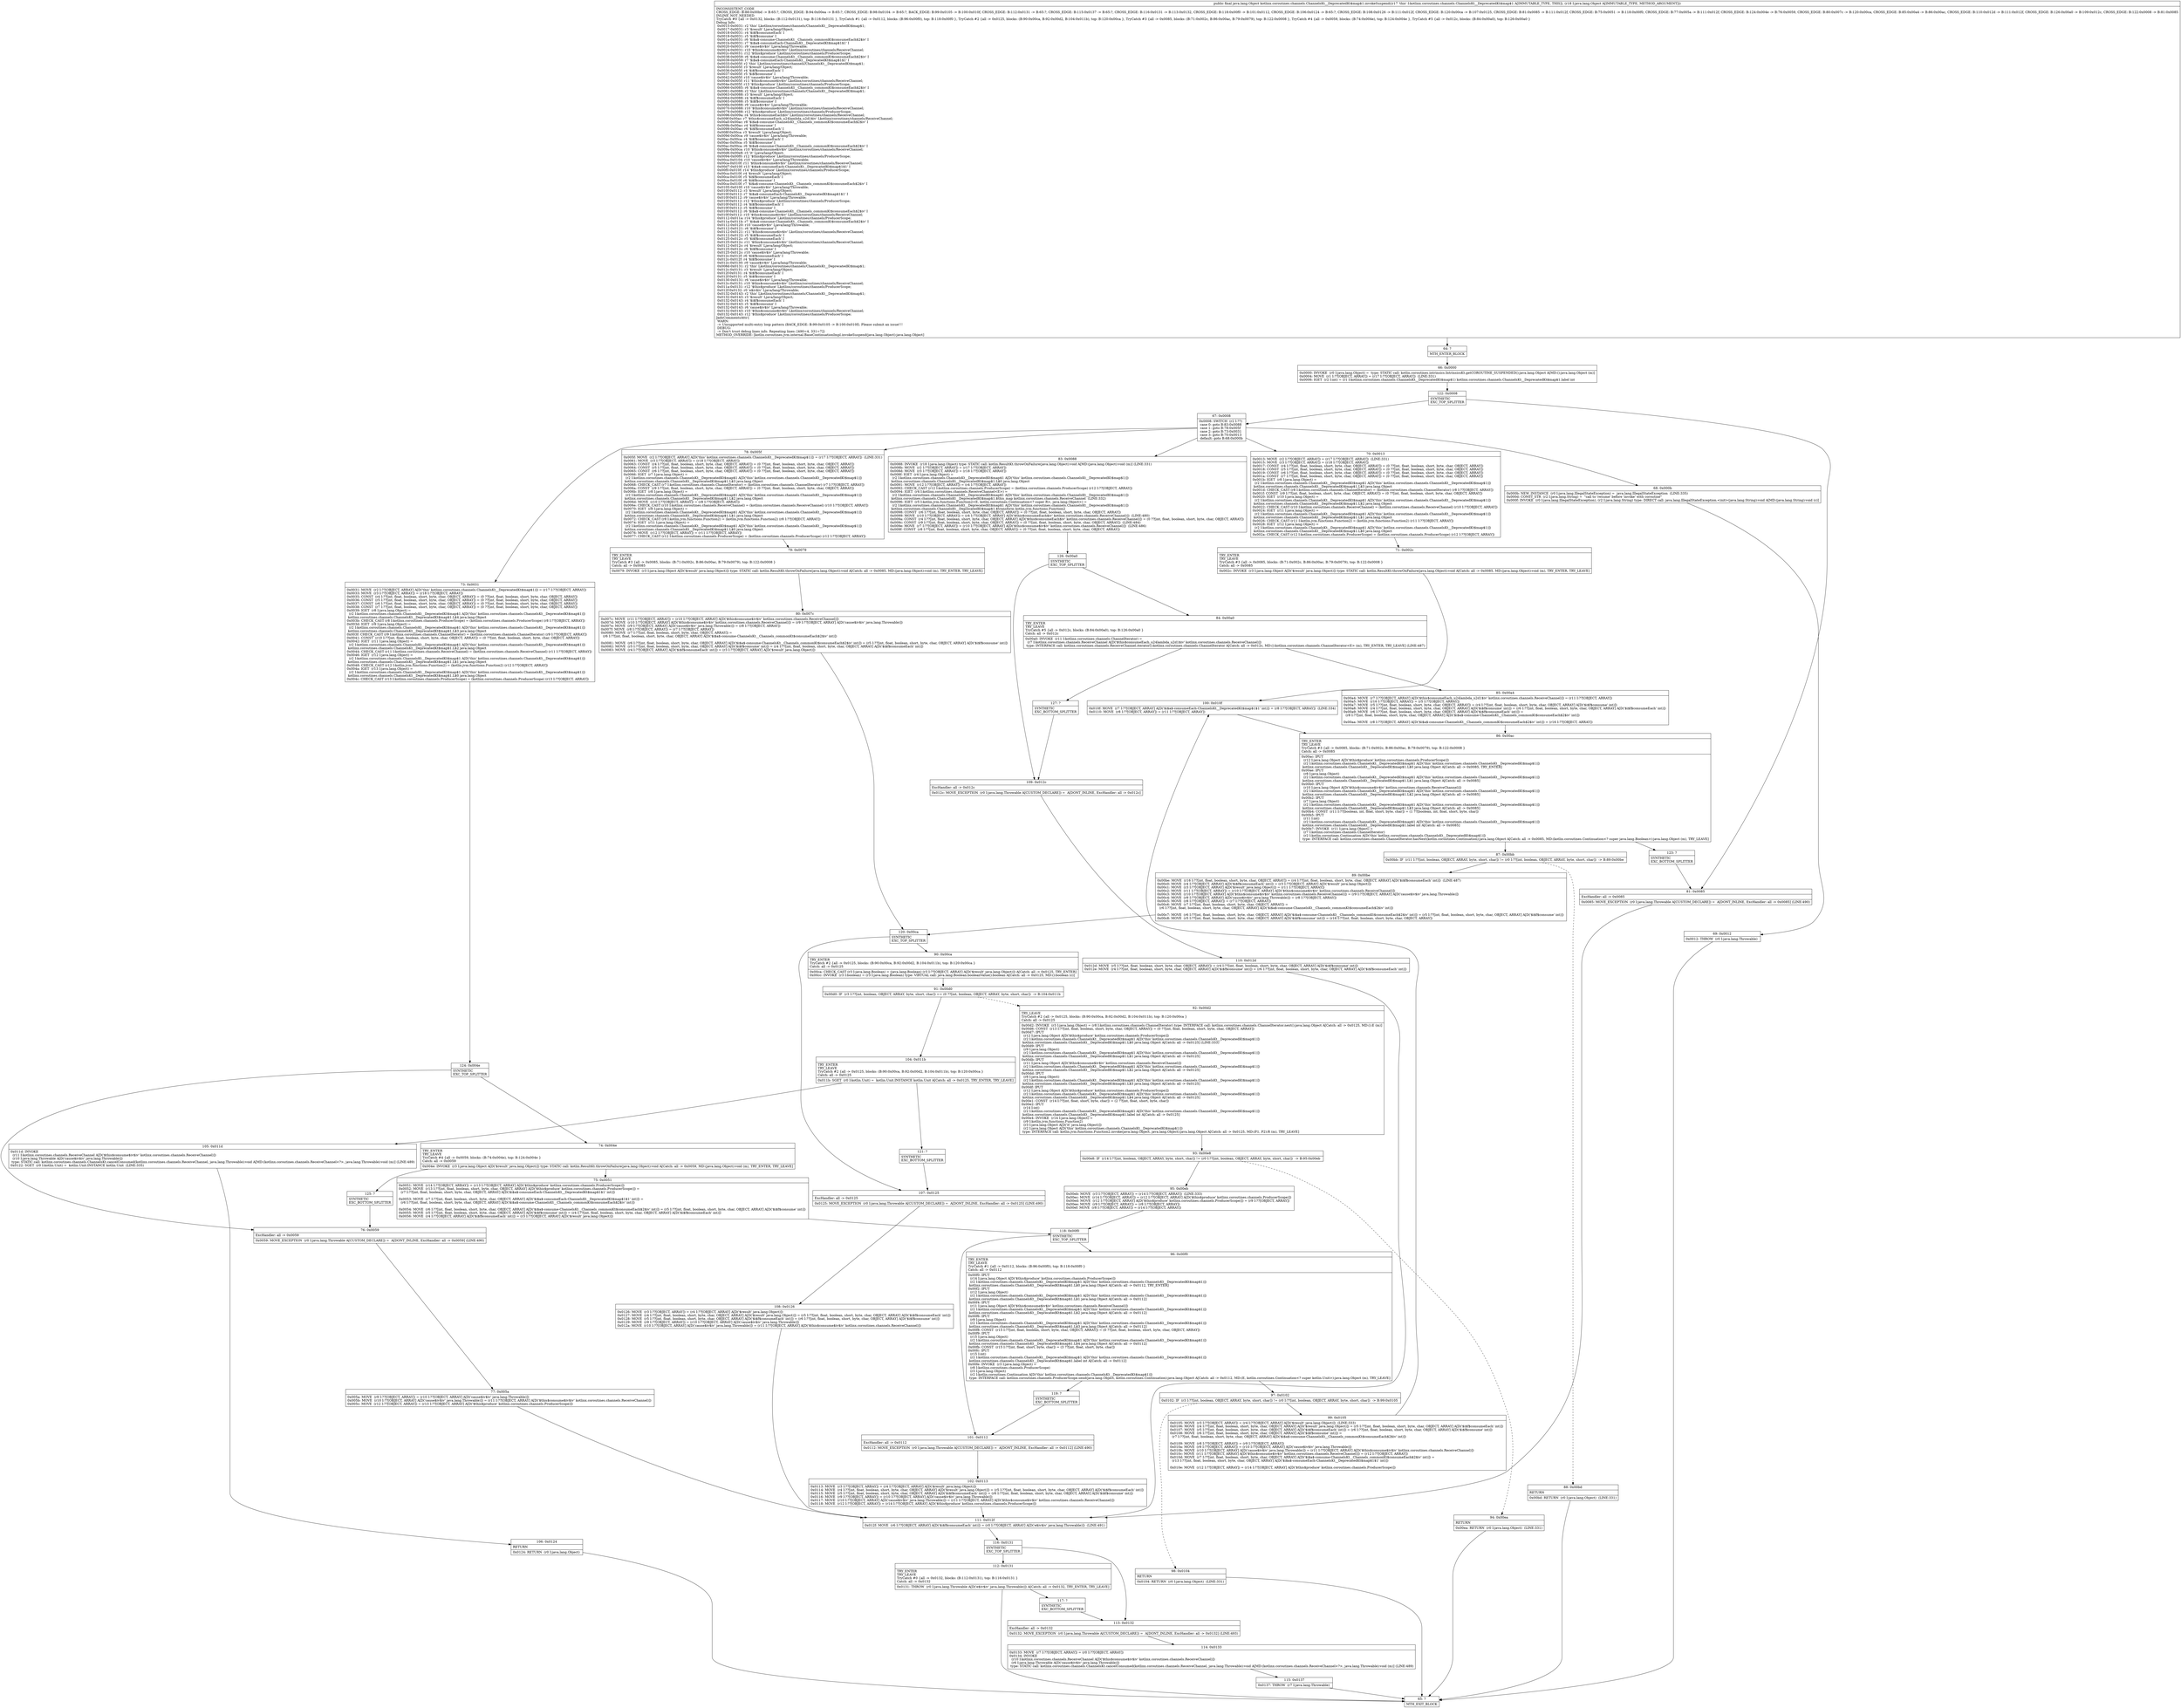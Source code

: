 digraph "CFG forkotlinx.coroutines.channels.ChannelsKt__DeprecatedKt$map$1.invokeSuspend(Ljava\/lang\/Object;)Ljava\/lang\/Object;" {
Node_64 [shape=record,label="{64\:\ ?|MTH_ENTER_BLOCK\l}"];
Node_66 [shape=record,label="{66\:\ 0x0000|0x0000: INVOKE  (r0 I:java.lang.Object) =  type: STATIC call: kotlin.coroutines.intrinsics.IntrinsicsKt.getCOROUTINE_SUSPENDED():java.lang.Object A[MD:():java.lang.Object (m)]\l0x0004: MOVE  (r1 I:??[OBJECT, ARRAY]) = (r17 I:??[OBJECT, ARRAY])  (LINE:331)\l0x0006: IGET  (r2 I:int) = (r1 I:kotlinx.coroutines.channels.ChannelsKt__DeprecatedKt$map$1) kotlinx.coroutines.channels.ChannelsKt__DeprecatedKt$map$1.label int \l}"];
Node_122 [shape=record,label="{122\:\ 0x0008|SYNTHETIC\lEXC_TOP_SPLITTER\l}"];
Node_67 [shape=record,label="{67\:\ 0x0008|0x0008: SWITCH  (r2 I:??)\l case 0: goto B:83:0x0088\l case 1: goto B:78:0x005f\l case 2: goto B:73:0x0031\l case 3: goto B:70:0x0013\l default: goto B:68:0x000b \l}"];
Node_68 [shape=record,label="{68\:\ 0x000b|0x000b: NEW_INSTANCE  (r0 I:java.lang.IllegalStateException) =  java.lang.IllegalStateException  (LINE:335)\l0x000d: CONST_STR  (r2 I:java.lang.String) =  \"call to 'resume' before 'invoke' with coroutine\" \l0x000f: INVOKE  (r0 I:java.lang.IllegalStateException), (r2 I:java.lang.String) type: DIRECT call: java.lang.IllegalStateException.\<init\>(java.lang.String):void A[MD:(java.lang.String):void (c)]\l}"];
Node_69 [shape=record,label="{69\:\ 0x0012|0x0012: THROW  (r0 I:java.lang.Throwable) \l}"];
Node_65 [shape=record,label="{65\:\ ?|MTH_EXIT_BLOCK\l}"];
Node_70 [shape=record,label="{70\:\ 0x0013|0x0013: MOVE  (r2 I:??[OBJECT, ARRAY]) = (r17 I:??[OBJECT, ARRAY])  (LINE:331)\l0x0015: MOVE  (r3 I:??[OBJECT, ARRAY]) = (r18 I:??[OBJECT, ARRAY]) \l0x0017: CONST  (r4 I:??[int, float, boolean, short, byte, char, OBJECT, ARRAY]) = (0 ??[int, float, boolean, short, byte, char, OBJECT, ARRAY]) \l0x0018: CONST  (r5 I:??[int, float, boolean, short, byte, char, OBJECT, ARRAY]) = (0 ??[int, float, boolean, short, byte, char, OBJECT, ARRAY]) \l0x0019: CONST  (r6 I:??[int, float, boolean, short, byte, char, OBJECT, ARRAY]) = (0 ??[int, float, boolean, short, byte, char, OBJECT, ARRAY]) \l0x001a: CONST  (r7 I:??[int, float, boolean, short, byte, char, OBJECT, ARRAY]) = (0 ??[int, float, boolean, short, byte, char, OBJECT, ARRAY]) \l0x001b: IGET  (r8 I:java.lang.Object) = \l  (r2 I:kotlinx.coroutines.channels.ChannelsKt__DeprecatedKt$map$1 A[D('this' kotlinx.coroutines.channels.ChannelsKt__DeprecatedKt$map$1)])\l kotlinx.coroutines.channels.ChannelsKt__DeprecatedKt$map$1.L$3 java.lang.Object \l0x001d: CHECK_CAST (r8 I:kotlinx.coroutines.channels.ChannelIterator) = (kotlinx.coroutines.channels.ChannelIterator) (r8 I:??[OBJECT, ARRAY]) \l0x001f: CONST  (r9 I:??[int, float, boolean, short, byte, char, OBJECT, ARRAY]) = (0 ??[int, float, boolean, short, byte, char, OBJECT, ARRAY]) \l0x0020: IGET  (r10 I:java.lang.Object) = \l  (r2 I:kotlinx.coroutines.channels.ChannelsKt__DeprecatedKt$map$1 A[D('this' kotlinx.coroutines.channels.ChannelsKt__DeprecatedKt$map$1)])\l kotlinx.coroutines.channels.ChannelsKt__DeprecatedKt$map$1.L$2 java.lang.Object \l0x0022: CHECK_CAST (r10 I:kotlinx.coroutines.channels.ReceiveChannel) = (kotlinx.coroutines.channels.ReceiveChannel) (r10 I:??[OBJECT, ARRAY]) \l0x0024: IGET  (r11 I:java.lang.Object) = \l  (r2 I:kotlinx.coroutines.channels.ChannelsKt__DeprecatedKt$map$1 A[D('this' kotlinx.coroutines.channels.ChannelsKt__DeprecatedKt$map$1)])\l kotlinx.coroutines.channels.ChannelsKt__DeprecatedKt$map$1.L$1 java.lang.Object \l0x0026: CHECK_CAST (r11 I:kotlin.jvm.functions.Function2) = (kotlin.jvm.functions.Function2) (r11 I:??[OBJECT, ARRAY]) \l0x0028: IGET  (r12 I:java.lang.Object) = \l  (r2 I:kotlinx.coroutines.channels.ChannelsKt__DeprecatedKt$map$1 A[D('this' kotlinx.coroutines.channels.ChannelsKt__DeprecatedKt$map$1)])\l kotlinx.coroutines.channels.ChannelsKt__DeprecatedKt$map$1.L$0 java.lang.Object \l0x002a: CHECK_CAST (r12 I:kotlinx.coroutines.channels.ProducerScope) = (kotlinx.coroutines.channels.ProducerScope) (r12 I:??[OBJECT, ARRAY]) \l}"];
Node_71 [shape=record,label="{71\:\ 0x002c|TRY_ENTER\lTRY_LEAVE\lTryCatch #3 \{all \-\> 0x0085, blocks: (B:71:0x002c, B:86:0x00ac, B:79:0x0079), top: B:122:0x0008 \}\lCatch: all \-\> 0x0085\l|0x002c: INVOKE  (r3 I:java.lang.Object A[D('$result' java.lang.Object)]) type: STATIC call: kotlin.ResultKt.throwOnFailure(java.lang.Object):void A[Catch: all \-\> 0x0085, MD:(java.lang.Object):void (m), TRY_ENTER, TRY_LEAVE]\l}"];
Node_100 [shape=record,label="{100\:\ 0x010f|0x010f: MOVE  (r7 I:??[OBJECT, ARRAY] A[D('$i$a$\-consumeEach\-ChannelsKt__DeprecatedKt$map$1$1' int)]) = (r8 I:??[OBJECT, ARRAY])  (LINE:334)\l0x0110: MOVE  (r8 I:??[OBJECT, ARRAY]) = (r11 I:??[OBJECT, ARRAY]) \l}"];
Node_86 [shape=record,label="{86\:\ 0x00ac|TRY_ENTER\lTRY_LEAVE\lTryCatch #3 \{all \-\> 0x0085, blocks: (B:71:0x002c, B:86:0x00ac, B:79:0x0079), top: B:122:0x0008 \}\lCatch: all \-\> 0x0085\l|0x00ac: IPUT  \l  (r12 I:java.lang.Object A[D('$this$produce' kotlinx.coroutines.channels.ProducerScope)])\l  (r2 I:kotlinx.coroutines.channels.ChannelsKt__DeprecatedKt$map$1 A[D('this' kotlinx.coroutines.channels.ChannelsKt__DeprecatedKt$map$1)])\l kotlinx.coroutines.channels.ChannelsKt__DeprecatedKt$map$1.L$0 java.lang.Object A[Catch: all \-\> 0x0085, TRY_ENTER]\l0x00ae: IPUT  \l  (r8 I:java.lang.Object)\l  (r2 I:kotlinx.coroutines.channels.ChannelsKt__DeprecatedKt$map$1 A[D('this' kotlinx.coroutines.channels.ChannelsKt__DeprecatedKt$map$1)])\l kotlinx.coroutines.channels.ChannelsKt__DeprecatedKt$map$1.L$1 java.lang.Object A[Catch: all \-\> 0x0085]\l0x00b0: IPUT  \l  (r10 I:java.lang.Object A[D('$this$consume$iv$iv' kotlinx.coroutines.channels.ReceiveChannel)])\l  (r2 I:kotlinx.coroutines.channels.ChannelsKt__DeprecatedKt$map$1 A[D('this' kotlinx.coroutines.channels.ChannelsKt__DeprecatedKt$map$1)])\l kotlinx.coroutines.channels.ChannelsKt__DeprecatedKt$map$1.L$2 java.lang.Object A[Catch: all \-\> 0x0085]\l0x00b2: IPUT  \l  (r7 I:java.lang.Object)\l  (r2 I:kotlinx.coroutines.channels.ChannelsKt__DeprecatedKt$map$1 A[D('this' kotlinx.coroutines.channels.ChannelsKt__DeprecatedKt$map$1)])\l kotlinx.coroutines.channels.ChannelsKt__DeprecatedKt$map$1.L$3 java.lang.Object A[Catch: all \-\> 0x0085]\l0x00b4: CONST  (r11 I:??[boolean, int, float, short, byte, char]) = (1 ??[boolean, int, float, short, byte, char]) \l0x00b5: IPUT  \l  (r11 I:int)\l  (r2 I:kotlinx.coroutines.channels.ChannelsKt__DeprecatedKt$map$1 A[D('this' kotlinx.coroutines.channels.ChannelsKt__DeprecatedKt$map$1)])\l kotlinx.coroutines.channels.ChannelsKt__DeprecatedKt$map$1.label int A[Catch: all \-\> 0x0085]\l0x00b7: INVOKE  (r11 I:java.lang.Object) = \l  (r7 I:kotlinx.coroutines.channels.ChannelIterator)\l  (r2 I:kotlin.coroutines.Continuation A[D('this' kotlinx.coroutines.channels.ChannelsKt__DeprecatedKt$map$1)])\l type: INTERFACE call: kotlinx.coroutines.channels.ChannelIterator.hasNext(kotlin.coroutines.Continuation):java.lang.Object A[Catch: all \-\> 0x0085, MD:(kotlin.coroutines.Continuation\<? super java.lang.Boolean\>):java.lang.Object (m), TRY_LEAVE]\l}"];
Node_87 [shape=record,label="{87\:\ 0x00bb|0x00bb: IF  (r11 I:??[int, boolean, OBJECT, ARRAY, byte, short, char]) != (r0 I:??[int, boolean, OBJECT, ARRAY, byte, short, char])  \-\> B:89:0x00be \l}"];
Node_88 [shape=record,label="{88\:\ 0x00bd|RETURN\l|0x00bd: RETURN  (r0 I:java.lang.Object)  (LINE:331)\l}"];
Node_89 [shape=record,label="{89\:\ 0x00be|0x00be: MOVE  (r16 I:??[int, float, boolean, short, byte, char, OBJECT, ARRAY]) = (r4 I:??[int, float, boolean, short, byte, char, OBJECT, ARRAY] A[D('$i$f$consumeEach' int)])  (LINE:487)\l0x00c0: MOVE  (r4 I:??[OBJECT, ARRAY] A[D('$i$f$consumeEach' int)]) = (r3 I:??[OBJECT, ARRAY] A[D('$result' java.lang.Object)]) \l0x00c1: MOVE  (r3 I:??[OBJECT, ARRAY] A[D('$result' java.lang.Object)]) = (r11 I:??[OBJECT, ARRAY]) \l0x00c2: MOVE  (r11 I:??[OBJECT, ARRAY]) = (r10 I:??[OBJECT, ARRAY] A[D('$this$consume$iv$iv' kotlinx.coroutines.channels.ReceiveChannel)]) \l0x00c3: MOVE  (r10 I:??[OBJECT, ARRAY] A[D('$this$consume$iv$iv' kotlinx.coroutines.channels.ReceiveChannel)]) = (r9 I:??[OBJECT, ARRAY] A[D('cause$iv$iv' java.lang.Throwable)]) \l0x00c4: MOVE  (r9 I:??[OBJECT, ARRAY] A[D('cause$iv$iv' java.lang.Throwable)]) = (r8 I:??[OBJECT, ARRAY]) \l0x00c5: MOVE  (r8 I:??[OBJECT, ARRAY]) = (r7 I:??[OBJECT, ARRAY]) \l0x00c6: MOVE  (r7 I:??[int, float, boolean, short, byte, char, OBJECT, ARRAY]) = \l  (r6 I:??[int, float, boolean, short, byte, char, OBJECT, ARRAY] A[D('$i$a$\-consume\-ChannelsKt__Channels_commonKt$consumeEach$2$iv' int)])\l \l0x00c7: MOVE  (r6 I:??[int, float, boolean, short, byte, char, OBJECT, ARRAY] A[D('$i$a$\-consume\-ChannelsKt__Channels_commonKt$consumeEach$2$iv' int)]) = (r5 I:??[int, float, boolean, short, byte, char, OBJECT, ARRAY] A[D('$i$f$consume' int)]) \l0x00c8: MOVE  (r5 I:??[int, float, boolean, short, byte, char, OBJECT, ARRAY] A[D('$i$f$consume' int)]) = (r16 I:??[int, float, boolean, short, byte, char, OBJECT, ARRAY]) \l}"];
Node_120 [shape=record,label="{120\:\ 0x00ca|SYNTHETIC\lEXC_TOP_SPLITTER\l}"];
Node_90 [shape=record,label="{90\:\ 0x00ca|TRY_ENTER\lTryCatch #2 \{all \-\> 0x0125, blocks: (B:90:0x00ca, B:92:0x00d2, B:104:0x011b), top: B:120:0x00ca \}\lCatch: all \-\> 0x0125\l|0x00ca: CHECK_CAST (r3 I:java.lang.Boolean) = (java.lang.Boolean) (r3 I:??[OBJECT, ARRAY] A[D('$result' java.lang.Object)]) A[Catch: all \-\> 0x0125, TRY_ENTER]\l0x00cc: INVOKE  (r3 I:boolean) = (r3 I:java.lang.Boolean) type: VIRTUAL call: java.lang.Boolean.booleanValue():boolean A[Catch: all \-\> 0x0125, MD:():boolean (c)]\l}"];
Node_91 [shape=record,label="{91\:\ 0x00d0|0x00d0: IF  (r3 I:??[int, boolean, OBJECT, ARRAY, byte, short, char]) == (0 ??[int, boolean, OBJECT, ARRAY, byte, short, char])  \-\> B:104:0x011b \l}"];
Node_92 [shape=record,label="{92\:\ 0x00d2|TRY_LEAVE\lTryCatch #2 \{all \-\> 0x0125, blocks: (B:90:0x00ca, B:92:0x00d2, B:104:0x011b), top: B:120:0x00ca \}\lCatch: all \-\> 0x0125\l|0x00d2: INVOKE  (r3 I:java.lang.Object) = (r8 I:kotlinx.coroutines.channels.ChannelIterator) type: INTERFACE call: kotlinx.coroutines.channels.ChannelIterator.next():java.lang.Object A[Catch: all \-\> 0x0125, MD:():E (m)]\l0x00d6: CONST  (r13 I:??[int, float, boolean, short, byte, char, OBJECT, ARRAY]) = (0 ??[int, float, boolean, short, byte, char, OBJECT, ARRAY]) \l0x00d7: IPUT  \l  (r12 I:java.lang.Object A[D('$this$produce' kotlinx.coroutines.channels.ProducerScope)])\l  (r2 I:kotlinx.coroutines.channels.ChannelsKt__DeprecatedKt$map$1 A[D('this' kotlinx.coroutines.channels.ChannelsKt__DeprecatedKt$map$1)])\l kotlinx.coroutines.channels.ChannelsKt__DeprecatedKt$map$1.L$0 java.lang.Object A[Catch: all \-\> 0x0125] (LINE:333)\l0x00d9: IPUT  \l  (r9 I:java.lang.Object)\l  (r2 I:kotlinx.coroutines.channels.ChannelsKt__DeprecatedKt$map$1 A[D('this' kotlinx.coroutines.channels.ChannelsKt__DeprecatedKt$map$1)])\l kotlinx.coroutines.channels.ChannelsKt__DeprecatedKt$map$1.L$1 java.lang.Object A[Catch: all \-\> 0x0125]\l0x00db: IPUT  \l  (r11 I:java.lang.Object A[D('$this$consume$iv$iv' kotlinx.coroutines.channels.ReceiveChannel)])\l  (r2 I:kotlinx.coroutines.channels.ChannelsKt__DeprecatedKt$map$1 A[D('this' kotlinx.coroutines.channels.ChannelsKt__DeprecatedKt$map$1)])\l kotlinx.coroutines.channels.ChannelsKt__DeprecatedKt$map$1.L$2 java.lang.Object A[Catch: all \-\> 0x0125]\l0x00dd: IPUT  \l  (r8 I:java.lang.Object)\l  (r2 I:kotlinx.coroutines.channels.ChannelsKt__DeprecatedKt$map$1 A[D('this' kotlinx.coroutines.channels.ChannelsKt__DeprecatedKt$map$1)])\l kotlinx.coroutines.channels.ChannelsKt__DeprecatedKt$map$1.L$3 java.lang.Object A[Catch: all \-\> 0x0125]\l0x00df: IPUT  \l  (r12 I:java.lang.Object A[D('$this$produce' kotlinx.coroutines.channels.ProducerScope)])\l  (r2 I:kotlinx.coroutines.channels.ChannelsKt__DeprecatedKt$map$1 A[D('this' kotlinx.coroutines.channels.ChannelsKt__DeprecatedKt$map$1)])\l kotlinx.coroutines.channels.ChannelsKt__DeprecatedKt$map$1.L$4 java.lang.Object A[Catch: all \-\> 0x0125]\l0x00e1: CONST  (r14 I:??[int, float, short, byte, char]) = (2 ??[int, float, short, byte, char]) \l0x00e2: IPUT  \l  (r14 I:int)\l  (r2 I:kotlinx.coroutines.channels.ChannelsKt__DeprecatedKt$map$1 A[D('this' kotlinx.coroutines.channels.ChannelsKt__DeprecatedKt$map$1)])\l kotlinx.coroutines.channels.ChannelsKt__DeprecatedKt$map$1.label int A[Catch: all \-\> 0x0125]\l0x00e4: INVOKE  (r14 I:java.lang.Object) = \l  (r9 I:kotlin.jvm.functions.Function2)\l  (r3 I:java.lang.Object A[D('it' java.lang.Object)])\l  (r2 I:java.lang.Object A[D('this' kotlinx.coroutines.channels.ChannelsKt__DeprecatedKt$map$1)])\l type: INTERFACE call: kotlin.jvm.functions.Function2.invoke(java.lang.Object, java.lang.Object):java.lang.Object A[Catch: all \-\> 0x0125, MD:(P1, P2):R (m), TRY_LEAVE]\l}"];
Node_93 [shape=record,label="{93\:\ 0x00e8|0x00e8: IF  (r14 I:??[int, boolean, OBJECT, ARRAY, byte, short, char]) != (r0 I:??[int, boolean, OBJECT, ARRAY, byte, short, char])  \-\> B:95:0x00eb \l}"];
Node_94 [shape=record,label="{94\:\ 0x00ea|RETURN\l|0x00ea: RETURN  (r0 I:java.lang.Object)  (LINE:331)\l}"];
Node_95 [shape=record,label="{95\:\ 0x00eb|0x00eb: MOVE  (r3 I:??[OBJECT, ARRAY]) = (r14 I:??[OBJECT, ARRAY])  (LINE:333)\l0x00ec: MOVE  (r14 I:??[OBJECT, ARRAY]) = (r12 I:??[OBJECT, ARRAY] A[D('$this$produce' kotlinx.coroutines.channels.ProducerScope)]) \l0x00ed: MOVE  (r12 I:??[OBJECT, ARRAY] A[D('$this$produce' kotlinx.coroutines.channels.ProducerScope)]) = (r9 I:??[OBJECT, ARRAY]) \l0x00ee: MOVE  (r9 I:??[OBJECT, ARRAY]) = (r8 I:??[OBJECT, ARRAY]) \l0x00ef: MOVE  (r8 I:??[OBJECT, ARRAY]) = (r14 I:??[OBJECT, ARRAY]) \l}"];
Node_118 [shape=record,label="{118\:\ 0x00f0|SYNTHETIC\lEXC_TOP_SPLITTER\l}"];
Node_96 [shape=record,label="{96\:\ 0x00f0|TRY_ENTER\lTRY_LEAVE\lTryCatch #1 \{all \-\> 0x0112, blocks: (B:96:0x00f0), top: B:118:0x00f0 \}\lCatch: all \-\> 0x0112\l|0x00f0: IPUT  \l  (r14 I:java.lang.Object A[D('$this$produce' kotlinx.coroutines.channels.ProducerScope)])\l  (r2 I:kotlinx.coroutines.channels.ChannelsKt__DeprecatedKt$map$1 A[D('this' kotlinx.coroutines.channels.ChannelsKt__DeprecatedKt$map$1)])\l kotlinx.coroutines.channels.ChannelsKt__DeprecatedKt$map$1.L$0 java.lang.Object A[Catch: all \-\> 0x0112, TRY_ENTER]\l0x00f2: IPUT  \l  (r12 I:java.lang.Object)\l  (r2 I:kotlinx.coroutines.channels.ChannelsKt__DeprecatedKt$map$1 A[D('this' kotlinx.coroutines.channels.ChannelsKt__DeprecatedKt$map$1)])\l kotlinx.coroutines.channels.ChannelsKt__DeprecatedKt$map$1.L$1 java.lang.Object A[Catch: all \-\> 0x0112]\l0x00f4: IPUT  \l  (r11 I:java.lang.Object A[D('$this$consume$iv$iv' kotlinx.coroutines.channels.ReceiveChannel)])\l  (r2 I:kotlinx.coroutines.channels.ChannelsKt__DeprecatedKt$map$1 A[D('this' kotlinx.coroutines.channels.ChannelsKt__DeprecatedKt$map$1)])\l kotlinx.coroutines.channels.ChannelsKt__DeprecatedKt$map$1.L$2 java.lang.Object A[Catch: all \-\> 0x0112]\l0x00f6: IPUT  \l  (r9 I:java.lang.Object)\l  (r2 I:kotlinx.coroutines.channels.ChannelsKt__DeprecatedKt$map$1 A[D('this' kotlinx.coroutines.channels.ChannelsKt__DeprecatedKt$map$1)])\l kotlinx.coroutines.channels.ChannelsKt__DeprecatedKt$map$1.L$3 java.lang.Object A[Catch: all \-\> 0x0112]\l0x00f8: CONST  (r15 I:??[int, float, boolean, short, byte, char, OBJECT, ARRAY]) = (0 ??[int, float, boolean, short, byte, char, OBJECT, ARRAY]) \l0x00f9: IPUT  \l  (r15 I:java.lang.Object)\l  (r2 I:kotlinx.coroutines.channels.ChannelsKt__DeprecatedKt$map$1 A[D('this' kotlinx.coroutines.channels.ChannelsKt__DeprecatedKt$map$1)])\l kotlinx.coroutines.channels.ChannelsKt__DeprecatedKt$map$1.L$4 java.lang.Object A[Catch: all \-\> 0x0112]\l0x00fb: CONST  (r15 I:??[int, float, short, byte, char]) = (3 ??[int, float, short, byte, char]) \l0x00fc: IPUT  \l  (r15 I:int)\l  (r2 I:kotlinx.coroutines.channels.ChannelsKt__DeprecatedKt$map$1 A[D('this' kotlinx.coroutines.channels.ChannelsKt__DeprecatedKt$map$1)])\l kotlinx.coroutines.channels.ChannelsKt__DeprecatedKt$map$1.label int A[Catch: all \-\> 0x0112]\l0x00fe: INVOKE  (r3 I:java.lang.Object) = \l  (r8 I:kotlinx.coroutines.channels.ProducerScope)\l  (r3 I:java.lang.Object)\l  (r2 I:kotlin.coroutines.Continuation A[D('this' kotlinx.coroutines.channels.ChannelsKt__DeprecatedKt$map$1)])\l type: INTERFACE call: kotlinx.coroutines.channels.ProducerScope.send(java.lang.Object, kotlin.coroutines.Continuation):java.lang.Object A[Catch: all \-\> 0x0112, MD:(E, kotlin.coroutines.Continuation\<? super kotlin.Unit\>):java.lang.Object (m), TRY_LEAVE]\l}"];
Node_97 [shape=record,label="{97\:\ 0x0102|0x0102: IF  (r3 I:??[int, boolean, OBJECT, ARRAY, byte, short, char]) != (r0 I:??[int, boolean, OBJECT, ARRAY, byte, short, char])  \-\> B:99:0x0105 \l}"];
Node_98 [shape=record,label="{98\:\ 0x0104|RETURN\l|0x0104: RETURN  (r0 I:java.lang.Object)  (LINE:331)\l}"];
Node_99 [shape=record,label="{99\:\ 0x0105|0x0105: MOVE  (r3 I:??[OBJECT, ARRAY]) = (r4 I:??[OBJECT, ARRAY] A[D('$result' java.lang.Object)])  (LINE:333)\l0x0106: MOVE  (r4 I:??[int, float, boolean, short, byte, char, OBJECT, ARRAY] A[D('$result' java.lang.Object)]) = (r5 I:??[int, float, boolean, short, byte, char, OBJECT, ARRAY] A[D('$i$f$consumeEach' int)]) \l0x0107: MOVE  (r5 I:??[int, float, boolean, short, byte, char, OBJECT, ARRAY] A[D('$i$f$consumeEach' int)]) = (r6 I:??[int, float, boolean, short, byte, char, OBJECT, ARRAY] A[D('$i$f$consume' int)]) \l0x0108: MOVE  (r6 I:??[int, float, boolean, short, byte, char, OBJECT, ARRAY] A[D('$i$f$consume' int)]) = \l  (r7 I:??[int, float, boolean, short, byte, char, OBJECT, ARRAY] A[D('$i$a$\-consume\-ChannelsKt__Channels_commonKt$consumeEach$2$iv' int)])\l \l0x0109: MOVE  (r8 I:??[OBJECT, ARRAY]) = (r9 I:??[OBJECT, ARRAY]) \l0x010a: MOVE  (r9 I:??[OBJECT, ARRAY]) = (r10 I:??[OBJECT, ARRAY] A[D('cause$iv$iv' java.lang.Throwable)]) \l0x010b: MOVE  (r10 I:??[OBJECT, ARRAY] A[D('cause$iv$iv' java.lang.Throwable)]) = (r11 I:??[OBJECT, ARRAY] A[D('$this$consume$iv$iv' kotlinx.coroutines.channels.ReceiveChannel)]) \l0x010c: MOVE  (r11 I:??[OBJECT, ARRAY] A[D('$this$consume$iv$iv' kotlinx.coroutines.channels.ReceiveChannel)]) = (r12 I:??[OBJECT, ARRAY]) \l0x010d: MOVE  (r7 I:??[int, float, boolean, short, byte, char, OBJECT, ARRAY] A[D('$i$a$\-consume\-ChannelsKt__Channels_commonKt$consumeEach$2$iv' int)]) = \l  (r13 I:??[int, float, boolean, short, byte, char, OBJECT, ARRAY] A[D('$i$a$\-consumeEach\-ChannelsKt__DeprecatedKt$map$1$1' int)])\l \l0x010e: MOVE  (r12 I:??[OBJECT, ARRAY]) = (r14 I:??[OBJECT, ARRAY] A[D('$this$produce' kotlinx.coroutines.channels.ProducerScope)]) \l}"];
Node_119 [shape=record,label="{119\:\ ?|SYNTHETIC\lEXC_BOTTOM_SPLITTER\l}"];
Node_101 [shape=record,label="{101\:\ 0x0112|ExcHandler: all \-\> 0x0112\l|0x0112: MOVE_EXCEPTION  (r0 I:java.lang.Throwable A[CUSTOM_DECLARE]) =  A[DONT_INLINE, ExcHandler: all \-\> 0x0112] (LINE:490)\l}"];
Node_102 [shape=record,label="{102\:\ 0x0113|0x0113: MOVE  (r3 I:??[OBJECT, ARRAY]) = (r4 I:??[OBJECT, ARRAY] A[D('$result' java.lang.Object)]) \l0x0114: MOVE  (r4 I:??[int, float, boolean, short, byte, char, OBJECT, ARRAY] A[D('$result' java.lang.Object)]) = (r5 I:??[int, float, boolean, short, byte, char, OBJECT, ARRAY] A[D('$i$f$consumeEach' int)]) \l0x0115: MOVE  (r5 I:??[int, float, boolean, short, byte, char, OBJECT, ARRAY] A[D('$i$f$consumeEach' int)]) = (r6 I:??[int, float, boolean, short, byte, char, OBJECT, ARRAY] A[D('$i$f$consume' int)]) \l0x0116: MOVE  (r9 I:??[OBJECT, ARRAY]) = (r10 I:??[OBJECT, ARRAY] A[D('cause$iv$iv' java.lang.Throwable)]) \l0x0117: MOVE  (r10 I:??[OBJECT, ARRAY] A[D('cause$iv$iv' java.lang.Throwable)]) = (r11 I:??[OBJECT, ARRAY] A[D('$this$consume$iv$iv' kotlinx.coroutines.channels.ReceiveChannel)]) \l0x0118: MOVE  (r12 I:??[OBJECT, ARRAY]) = (r14 I:??[OBJECT, ARRAY] A[D('$this$produce' kotlinx.coroutines.channels.ProducerScope)]) \l}"];
Node_111 [shape=record,label="{111\:\ 0x012f|0x012f: MOVE  (r6 I:??[OBJECT, ARRAY] A[D('$i$f$consumeEach' int)]) = (r0 I:??[OBJECT, ARRAY] A[D('e$iv$iv' java.lang.Throwable)])  (LINE:491)\l}"];
Node_116 [shape=record,label="{116\:\ 0x0131|SYNTHETIC\lEXC_TOP_SPLITTER\l}"];
Node_112 [shape=record,label="{112\:\ 0x0131|TRY_ENTER\lTRY_LEAVE\lTryCatch #0 \{all \-\> 0x0132, blocks: (B:112:0x0131), top: B:116:0x0131 \}\lCatch: all \-\> 0x0132\l|0x0131: THROW  (r0 I:java.lang.Throwable A[D('e$iv$iv' java.lang.Throwable)]) A[Catch: all \-\> 0x0132, TRY_ENTER, TRY_LEAVE]\l}"];
Node_117 [shape=record,label="{117\:\ ?|SYNTHETIC\lEXC_BOTTOM_SPLITTER\l}"];
Node_113 [shape=record,label="{113\:\ 0x0132|ExcHandler: all \-\> 0x0132\l|0x0132: MOVE_EXCEPTION  (r0 I:java.lang.Throwable A[CUSTOM_DECLARE]) =  A[DONT_INLINE, ExcHandler: all \-\> 0x0132] (LINE:493)\l}"];
Node_114 [shape=record,label="{114\:\ 0x0133|0x0133: MOVE  (r7 I:??[OBJECT, ARRAY]) = (r0 I:??[OBJECT, ARRAY]) \l0x0134: INVOKE  \l  (r10 I:kotlinx.coroutines.channels.ReceiveChannel A[D('$this$consume$iv$iv' kotlinx.coroutines.channels.ReceiveChannel)])\l  (r6 I:java.lang.Throwable A[D('cause$iv$iv' java.lang.Throwable)])\l type: STATIC call: kotlinx.coroutines.channels.ChannelsKt.cancelConsumed(kotlinx.coroutines.channels.ReceiveChannel, java.lang.Throwable):void A[MD:(kotlinx.coroutines.channels.ReceiveChannel\<?\>, java.lang.Throwable):void (m)] (LINE:489)\l}"];
Node_115 [shape=record,label="{115\:\ 0x0137|0x0137: THROW  (r7 I:java.lang.Throwable) \l}"];
Node_104 [shape=record,label="{104\:\ 0x011b|TRY_ENTER\lTRY_LEAVE\lTryCatch #2 \{all \-\> 0x0125, blocks: (B:90:0x00ca, B:92:0x00d2, B:104:0x011b), top: B:120:0x00ca \}\lCatch: all \-\> 0x0125\l|0x011b: SGET  (r0 I:kotlin.Unit) =  kotlin.Unit.INSTANCE kotlin.Unit A[Catch: all \-\> 0x0125, TRY_ENTER, TRY_LEAVE]\l}"];
Node_105 [shape=record,label="{105\:\ 0x011d|0x011d: INVOKE  \l  (r11 I:kotlinx.coroutines.channels.ReceiveChannel A[D('$this$consume$iv$iv' kotlinx.coroutines.channels.ReceiveChannel)])\l  (r10 I:java.lang.Throwable A[D('cause$iv$iv' java.lang.Throwable)])\l type: STATIC call: kotlinx.coroutines.channels.ChannelsKt.cancelConsumed(kotlinx.coroutines.channels.ReceiveChannel, java.lang.Throwable):void A[MD:(kotlinx.coroutines.channels.ReceiveChannel\<?\>, java.lang.Throwable):void (m)] (LINE:489)\l0x0122: SGET  (r0 I:kotlin.Unit) =  kotlin.Unit.INSTANCE kotlin.Unit  (LINE:335)\l}"];
Node_106 [shape=record,label="{106\:\ 0x0124|RETURN\l|0x0124: RETURN  (r0 I:java.lang.Object) \l}"];
Node_121 [shape=record,label="{121\:\ ?|SYNTHETIC\lEXC_BOTTOM_SPLITTER\l}"];
Node_107 [shape=record,label="{107\:\ 0x0125|ExcHandler: all \-\> 0x0125\l|0x0125: MOVE_EXCEPTION  (r0 I:java.lang.Throwable A[CUSTOM_DECLARE]) =  A[DONT_INLINE, ExcHandler: all \-\> 0x0125] (LINE:490)\l}"];
Node_108 [shape=record,label="{108\:\ 0x0126|0x0126: MOVE  (r3 I:??[OBJECT, ARRAY]) = (r4 I:??[OBJECT, ARRAY] A[D('$result' java.lang.Object)]) \l0x0127: MOVE  (r4 I:??[int, float, boolean, short, byte, char, OBJECT, ARRAY] A[D('$result' java.lang.Object)]) = (r5 I:??[int, float, boolean, short, byte, char, OBJECT, ARRAY] A[D('$i$f$consumeEach' int)]) \l0x0128: MOVE  (r5 I:??[int, float, boolean, short, byte, char, OBJECT, ARRAY] A[D('$i$f$consumeEach' int)]) = (r6 I:??[int, float, boolean, short, byte, char, OBJECT, ARRAY] A[D('$i$f$consume' int)]) \l0x0129: MOVE  (r9 I:??[OBJECT, ARRAY]) = (r10 I:??[OBJECT, ARRAY] A[D('cause$iv$iv' java.lang.Throwable)]) \l0x012a: MOVE  (r10 I:??[OBJECT, ARRAY] A[D('cause$iv$iv' java.lang.Throwable)]) = (r11 I:??[OBJECT, ARRAY] A[D('$this$consume$iv$iv' kotlinx.coroutines.channels.ReceiveChannel)]) \l}"];
Node_123 [shape=record,label="{123\:\ ?|SYNTHETIC\lEXC_BOTTOM_SPLITTER\l}"];
Node_73 [shape=record,label="{73\:\ 0x0031|0x0031: MOVE  (r2 I:??[OBJECT, ARRAY] A[D('this' kotlinx.coroutines.channels.ChannelsKt__DeprecatedKt$map$1)]) = (r17 I:??[OBJECT, ARRAY]) \l0x0033: MOVE  (r3 I:??[OBJECT, ARRAY]) = (r18 I:??[OBJECT, ARRAY]) \l0x0035: CONST  (r4 I:??[int, float, boolean, short, byte, char, OBJECT, ARRAY]) = (0 ??[int, float, boolean, short, byte, char, OBJECT, ARRAY]) \l0x0036: CONST  (r5 I:??[int, float, boolean, short, byte, char, OBJECT, ARRAY]) = (0 ??[int, float, boolean, short, byte, char, OBJECT, ARRAY]) \l0x0037: CONST  (r6 I:??[int, float, boolean, short, byte, char, OBJECT, ARRAY]) = (0 ??[int, float, boolean, short, byte, char, OBJECT, ARRAY]) \l0x0038: CONST  (r7 I:??[int, float, boolean, short, byte, char, OBJECT, ARRAY]) = (0 ??[int, float, boolean, short, byte, char, OBJECT, ARRAY]) \l0x0039: IGET  (r8 I:java.lang.Object) = \l  (r2 I:kotlinx.coroutines.channels.ChannelsKt__DeprecatedKt$map$1 A[D('this' kotlinx.coroutines.channels.ChannelsKt__DeprecatedKt$map$1)])\l kotlinx.coroutines.channels.ChannelsKt__DeprecatedKt$map$1.L$4 java.lang.Object \l0x003b: CHECK_CAST (r8 I:kotlinx.coroutines.channels.ProducerScope) = (kotlinx.coroutines.channels.ProducerScope) (r8 I:??[OBJECT, ARRAY]) \l0x003d: IGET  (r9 I:java.lang.Object) = \l  (r2 I:kotlinx.coroutines.channels.ChannelsKt__DeprecatedKt$map$1 A[D('this' kotlinx.coroutines.channels.ChannelsKt__DeprecatedKt$map$1)])\l kotlinx.coroutines.channels.ChannelsKt__DeprecatedKt$map$1.L$3 java.lang.Object \l0x003f: CHECK_CAST (r9 I:kotlinx.coroutines.channels.ChannelIterator) = (kotlinx.coroutines.channels.ChannelIterator) (r9 I:??[OBJECT, ARRAY]) \l0x0041: CONST  (r10 I:??[int, float, boolean, short, byte, char, OBJECT, ARRAY]) = (0 ??[int, float, boolean, short, byte, char, OBJECT, ARRAY]) \l0x0042: IGET  (r11 I:java.lang.Object) = \l  (r2 I:kotlinx.coroutines.channels.ChannelsKt__DeprecatedKt$map$1 A[D('this' kotlinx.coroutines.channels.ChannelsKt__DeprecatedKt$map$1)])\l kotlinx.coroutines.channels.ChannelsKt__DeprecatedKt$map$1.L$2 java.lang.Object \l0x0044: CHECK_CAST (r11 I:kotlinx.coroutines.channels.ReceiveChannel) = (kotlinx.coroutines.channels.ReceiveChannel) (r11 I:??[OBJECT, ARRAY]) \l0x0046: IGET  (r12 I:java.lang.Object) = \l  (r2 I:kotlinx.coroutines.channels.ChannelsKt__DeprecatedKt$map$1 A[D('this' kotlinx.coroutines.channels.ChannelsKt__DeprecatedKt$map$1)])\l kotlinx.coroutines.channels.ChannelsKt__DeprecatedKt$map$1.L$1 java.lang.Object \l0x0048: CHECK_CAST (r12 I:kotlin.jvm.functions.Function2) = (kotlin.jvm.functions.Function2) (r12 I:??[OBJECT, ARRAY]) \l0x004a: IGET  (r13 I:java.lang.Object) = \l  (r2 I:kotlinx.coroutines.channels.ChannelsKt__DeprecatedKt$map$1 A[D('this' kotlinx.coroutines.channels.ChannelsKt__DeprecatedKt$map$1)])\l kotlinx.coroutines.channels.ChannelsKt__DeprecatedKt$map$1.L$0 java.lang.Object \l0x004c: CHECK_CAST (r13 I:kotlinx.coroutines.channels.ProducerScope) = (kotlinx.coroutines.channels.ProducerScope) (r13 I:??[OBJECT, ARRAY]) \l}"];
Node_124 [shape=record,label="{124\:\ 0x004e|SYNTHETIC\lEXC_TOP_SPLITTER\l}"];
Node_74 [shape=record,label="{74\:\ 0x004e|TRY_ENTER\lTRY_LEAVE\lTryCatch #4 \{all \-\> 0x0059, blocks: (B:74:0x004e), top: B:124:0x004e \}\lCatch: all \-\> 0x0059\l|0x004e: INVOKE  (r3 I:java.lang.Object A[D('$result' java.lang.Object)]) type: STATIC call: kotlin.ResultKt.throwOnFailure(java.lang.Object):void A[Catch: all \-\> 0x0059, MD:(java.lang.Object):void (m), TRY_ENTER, TRY_LEAVE]\l}"];
Node_75 [shape=record,label="{75\:\ 0x0051|0x0051: MOVE  (r14 I:??[OBJECT, ARRAY]) = (r13 I:??[OBJECT, ARRAY] A[D('$this$produce' kotlinx.coroutines.channels.ProducerScope)]) \l0x0052: MOVE  (r13 I:??[int, float, boolean, short, byte, char, OBJECT, ARRAY] A[D('$this$produce' kotlinx.coroutines.channels.ProducerScope)]) = \l  (r7 I:??[int, float, boolean, short, byte, char, OBJECT, ARRAY] A[D('$i$a$\-consumeEach\-ChannelsKt__DeprecatedKt$map$1$1' int)])\l \l0x0053: MOVE  (r7 I:??[int, float, boolean, short, byte, char, OBJECT, ARRAY] A[D('$i$a$\-consumeEach\-ChannelsKt__DeprecatedKt$map$1$1' int)]) = \l  (r6 I:??[int, float, boolean, short, byte, char, OBJECT, ARRAY] A[D('$i$a$\-consume\-ChannelsKt__Channels_commonKt$consumeEach$2$iv' int)])\l \l0x0054: MOVE  (r6 I:??[int, float, boolean, short, byte, char, OBJECT, ARRAY] A[D('$i$a$\-consume\-ChannelsKt__Channels_commonKt$consumeEach$2$iv' int)]) = (r5 I:??[int, float, boolean, short, byte, char, OBJECT, ARRAY] A[D('$i$f$consume' int)]) \l0x0055: MOVE  (r5 I:??[int, float, boolean, short, byte, char, OBJECT, ARRAY] A[D('$i$f$consume' int)]) = (r4 I:??[int, float, boolean, short, byte, char, OBJECT, ARRAY] A[D('$i$f$consumeEach' int)]) \l0x0056: MOVE  (r4 I:??[OBJECT, ARRAY] A[D('$i$f$consumeEach' int)]) = (r3 I:??[OBJECT, ARRAY] A[D('$result' java.lang.Object)]) \l}"];
Node_125 [shape=record,label="{125\:\ ?|SYNTHETIC\lEXC_BOTTOM_SPLITTER\l}"];
Node_76 [shape=record,label="{76\:\ 0x0059|ExcHandler: all \-\> 0x0059\l|0x0059: MOVE_EXCEPTION  (r0 I:java.lang.Throwable A[CUSTOM_DECLARE]) =  A[DONT_INLINE, ExcHandler: all \-\> 0x0059] (LINE:490)\l}"];
Node_77 [shape=record,label="{77\:\ 0x005a|0x005a: MOVE  (r9 I:??[OBJECT, ARRAY]) = (r10 I:??[OBJECT, ARRAY] A[D('cause$iv$iv' java.lang.Throwable)]) \l0x005b: MOVE  (r10 I:??[OBJECT, ARRAY] A[D('cause$iv$iv' java.lang.Throwable)]) = (r11 I:??[OBJECT, ARRAY] A[D('$this$consume$iv$iv' kotlinx.coroutines.channels.ReceiveChannel)]) \l0x005c: MOVE  (r12 I:??[OBJECT, ARRAY]) = (r13 I:??[OBJECT, ARRAY] A[D('$this$produce' kotlinx.coroutines.channels.ProducerScope)]) \l}"];
Node_78 [shape=record,label="{78\:\ 0x005f|0x005f: MOVE  (r2 I:??[OBJECT, ARRAY] A[D('this' kotlinx.coroutines.channels.ChannelsKt__DeprecatedKt$map$1)]) = (r17 I:??[OBJECT, ARRAY])  (LINE:331)\l0x0061: MOVE  (r3 I:??[OBJECT, ARRAY]) = (r18 I:??[OBJECT, ARRAY]) \l0x0063: CONST  (r4 I:??[int, float, boolean, short, byte, char, OBJECT, ARRAY]) = (0 ??[int, float, boolean, short, byte, char, OBJECT, ARRAY]) \l0x0064: CONST  (r5 I:??[int, float, boolean, short, byte, char, OBJECT, ARRAY]) = (0 ??[int, float, boolean, short, byte, char, OBJECT, ARRAY]) \l0x0065: CONST  (r6 I:??[int, float, boolean, short, byte, char, OBJECT, ARRAY]) = (0 ??[int, float, boolean, short, byte, char, OBJECT, ARRAY]) \l0x0066: IGET  (r7 I:java.lang.Object) = \l  (r2 I:kotlinx.coroutines.channels.ChannelsKt__DeprecatedKt$map$1 A[D('this' kotlinx.coroutines.channels.ChannelsKt__DeprecatedKt$map$1)])\l kotlinx.coroutines.channels.ChannelsKt__DeprecatedKt$map$1.L$3 java.lang.Object \l0x0068: CHECK_CAST (r7 I:kotlinx.coroutines.channels.ChannelIterator) = (kotlinx.coroutines.channels.ChannelIterator) (r7 I:??[OBJECT, ARRAY]) \l0x006a: CONST  (r9 I:??[int, float, boolean, short, byte, char, OBJECT, ARRAY]) = (0 ??[int, float, boolean, short, byte, char, OBJECT, ARRAY]) \l0x006b: IGET  (r8 I:java.lang.Object) = \l  (r2 I:kotlinx.coroutines.channels.ChannelsKt__DeprecatedKt$map$1 A[D('this' kotlinx.coroutines.channels.ChannelsKt__DeprecatedKt$map$1)])\l kotlinx.coroutines.channels.ChannelsKt__DeprecatedKt$map$1.L$2 java.lang.Object \l0x006d: MOVE  (r10 I:??[OBJECT, ARRAY]) = (r8 I:??[OBJECT, ARRAY]) \l0x006e: CHECK_CAST (r10 I:kotlinx.coroutines.channels.ReceiveChannel) = (kotlinx.coroutines.channels.ReceiveChannel) (r10 I:??[OBJECT, ARRAY]) \l0x0070: IGET  (r8 I:java.lang.Object) = \l  (r2 I:kotlinx.coroutines.channels.ChannelsKt__DeprecatedKt$map$1 A[D('this' kotlinx.coroutines.channels.ChannelsKt__DeprecatedKt$map$1)])\l kotlinx.coroutines.channels.ChannelsKt__DeprecatedKt$map$1.L$1 java.lang.Object \l0x0072: CHECK_CAST (r8 I:kotlin.jvm.functions.Function2) = (kotlin.jvm.functions.Function2) (r8 I:??[OBJECT, ARRAY]) \l0x0074: IGET  (r11 I:java.lang.Object) = \l  (r2 I:kotlinx.coroutines.channels.ChannelsKt__DeprecatedKt$map$1 A[D('this' kotlinx.coroutines.channels.ChannelsKt__DeprecatedKt$map$1)])\l kotlinx.coroutines.channels.ChannelsKt__DeprecatedKt$map$1.L$0 java.lang.Object \l0x0076: MOVE  (r12 I:??[OBJECT, ARRAY]) = (r11 I:??[OBJECT, ARRAY]) \l0x0077: CHECK_CAST (r12 I:kotlinx.coroutines.channels.ProducerScope) = (kotlinx.coroutines.channels.ProducerScope) (r12 I:??[OBJECT, ARRAY]) \l}"];
Node_79 [shape=record,label="{79\:\ 0x0079|TRY_ENTER\lTRY_LEAVE\lTryCatch #3 \{all \-\> 0x0085, blocks: (B:71:0x002c, B:86:0x00ac, B:79:0x0079), top: B:122:0x0008 \}\lCatch: all \-\> 0x0085\l|0x0079: INVOKE  (r3 I:java.lang.Object A[D('$result' java.lang.Object)]) type: STATIC call: kotlin.ResultKt.throwOnFailure(java.lang.Object):void A[Catch: all \-\> 0x0085, MD:(java.lang.Object):void (m), TRY_ENTER, TRY_LEAVE]\l}"];
Node_80 [shape=record,label="{80\:\ 0x007c|0x007c: MOVE  (r11 I:??[OBJECT, ARRAY]) = (r10 I:??[OBJECT, ARRAY] A[D('$this$consume$iv$iv' kotlinx.coroutines.channels.ReceiveChannel)]) \l0x007d: MOVE  (r10 I:??[OBJECT, ARRAY] A[D('$this$consume$iv$iv' kotlinx.coroutines.channels.ReceiveChannel)]) = (r9 I:??[OBJECT, ARRAY] A[D('cause$iv$iv' java.lang.Throwable)]) \l0x007e: MOVE  (r9 I:??[OBJECT, ARRAY] A[D('cause$iv$iv' java.lang.Throwable)]) = (r8 I:??[OBJECT, ARRAY]) \l0x007f: MOVE  (r8 I:??[OBJECT, ARRAY]) = (r7 I:??[OBJECT, ARRAY]) \l0x0080: MOVE  (r7 I:??[int, float, boolean, short, byte, char, OBJECT, ARRAY]) = \l  (r6 I:??[int, float, boolean, short, byte, char, OBJECT, ARRAY] A[D('$i$a$\-consume\-ChannelsKt__Channels_commonKt$consumeEach$2$iv' int)])\l \l0x0081: MOVE  (r6 I:??[int, float, boolean, short, byte, char, OBJECT, ARRAY] A[D('$i$a$\-consume\-ChannelsKt__Channels_commonKt$consumeEach$2$iv' int)]) = (r5 I:??[int, float, boolean, short, byte, char, OBJECT, ARRAY] A[D('$i$f$consume' int)]) \l0x0082: MOVE  (r5 I:??[int, float, boolean, short, byte, char, OBJECT, ARRAY] A[D('$i$f$consume' int)]) = (r4 I:??[int, float, boolean, short, byte, char, OBJECT, ARRAY] A[D('$i$f$consumeEach' int)]) \l0x0083: MOVE  (r4 I:??[OBJECT, ARRAY] A[D('$i$f$consumeEach' int)]) = (r3 I:??[OBJECT, ARRAY] A[D('$result' java.lang.Object)]) \l}"];
Node_83 [shape=record,label="{83\:\ 0x0088|0x0088: INVOKE  (r18 I:java.lang.Object) type: STATIC call: kotlin.ResultKt.throwOnFailure(java.lang.Object):void A[MD:(java.lang.Object):void (m)] (LINE:331)\l0x008b: MOVE  (r2 I:??[OBJECT, ARRAY]) = (r17 I:??[OBJECT, ARRAY]) \l0x008d: MOVE  (r3 I:??[OBJECT, ARRAY]) = (r18 I:??[OBJECT, ARRAY]) \l0x008f: IGET  (r4 I:java.lang.Object) = \l  (r2 I:kotlinx.coroutines.channels.ChannelsKt__DeprecatedKt$map$1 A[D('this' kotlinx.coroutines.channels.ChannelsKt__DeprecatedKt$map$1)])\l kotlinx.coroutines.channels.ChannelsKt__DeprecatedKt$map$1.L$0 java.lang.Object \l0x0091: MOVE  (r12 I:??[OBJECT, ARRAY]) = (r4 I:??[OBJECT, ARRAY]) \l0x0092: CHECK_CAST (r12 I:kotlinx.coroutines.channels.ProducerScope) = (kotlinx.coroutines.channels.ProducerScope) (r12 I:??[OBJECT, ARRAY]) \l0x0094: IGET  (r4 I:kotlinx.coroutines.channels.ReceiveChannel\<E\>) = \l  (r2 I:kotlinx.coroutines.channels.ChannelsKt__DeprecatedKt$map$1 A[D('this' kotlinx.coroutines.channels.ChannelsKt__DeprecatedKt$map$1)])\l kotlinx.coroutines.channels.ChannelsKt__DeprecatedKt$map$1.$this_map kotlinx.coroutines.channels.ReceiveChannel  (LINE:332)\l0x0096: IGET  (r5 I:kotlin.jvm.functions.Function2\<E, kotlin.coroutines.Continuation\<? super R\>, java.lang.Object\>) = \l  (r2 I:kotlinx.coroutines.channels.ChannelsKt__DeprecatedKt$map$1 A[D('this' kotlinx.coroutines.channels.ChannelsKt__DeprecatedKt$map$1)])\l kotlinx.coroutines.channels.ChannelsKt__DeprecatedKt$map$1.$transform kotlin.jvm.functions.Function2 \l0x0098: CONST  (r6 I:??[int, float, boolean, short, byte, char, OBJECT, ARRAY]) = (0 ??[int, float, boolean, short, byte, char, OBJECT, ARRAY]) \l0x0099: MOVE  (r10 I:??[OBJECT, ARRAY]) = (r4 I:??[OBJECT, ARRAY] A[D('$this$consumeEach$iv' kotlinx.coroutines.channels.ReceiveChannel)])  (LINE:480)\l0x009a: CONST  (r4 I:??[int, float, boolean, short, byte, char, OBJECT, ARRAY] A[D('$this$consumeEach$iv' kotlinx.coroutines.channels.ReceiveChannel)]) = (0 ??[int, float, boolean, short, byte, char, OBJECT, ARRAY]) \l0x009c: CONST  (r9 I:??[int, float, boolean, short, byte, char, OBJECT, ARRAY]) = (0 ??[int, float, boolean, short, byte, char, OBJECT, ARRAY])  (LINE:484)\l0x009e: MOVE  (r7 I:??[OBJECT, ARRAY]) = (r10 I:??[OBJECT, ARRAY] A[D('$this$consume$iv$iv' kotlinx.coroutines.channels.ReceiveChannel)])  (LINE:486)\l0x009f: CONST  (r8 I:??[int, float, boolean, short, byte, char, OBJECT, ARRAY]) = (0 ??[int, float, boolean, short, byte, char, OBJECT, ARRAY]) \l}"];
Node_126 [shape=record,label="{126\:\ 0x00a0|SYNTHETIC\lEXC_TOP_SPLITTER\l}"];
Node_84 [shape=record,label="{84\:\ 0x00a0|TRY_ENTER\lTRY_LEAVE\lTryCatch #5 \{all \-\> 0x012c, blocks: (B:84:0x00a0), top: B:126:0x00a0 \}\lCatch: all \-\> 0x012c\l|0x00a0: INVOKE  (r11 I:kotlinx.coroutines.channels.ChannelIterator) = \l  (r7 I:kotlinx.coroutines.channels.ReceiveChannel A[D('$this$consumeEach_u24lambda_u2d1$iv' kotlinx.coroutines.channels.ReceiveChannel)])\l type: INTERFACE call: kotlinx.coroutines.channels.ReceiveChannel.iterator():kotlinx.coroutines.channels.ChannelIterator A[Catch: all \-\> 0x012c, MD:():kotlinx.coroutines.channels.ChannelIterator\<E\> (m), TRY_ENTER, TRY_LEAVE] (LINE:487)\l}"];
Node_85 [shape=record,label="{85\:\ 0x00a4|0x00a4: MOVE  (r7 I:??[OBJECT, ARRAY] A[D('$this$consumeEach_u24lambda_u2d1$iv' kotlinx.coroutines.channels.ReceiveChannel)]) = (r11 I:??[OBJECT, ARRAY]) \l0x00a5: MOVE  (r16 I:??[OBJECT, ARRAY]) = (r5 I:??[OBJECT, ARRAY]) \l0x00a7: MOVE  (r5 I:??[int, float, boolean, short, byte, char, OBJECT, ARRAY]) = (r4 I:??[int, float, boolean, short, byte, char, OBJECT, ARRAY] A[D('$i$f$consume' int)]) \l0x00a8: MOVE  (r4 I:??[int, float, boolean, short, byte, char, OBJECT, ARRAY] A[D('$i$f$consume' int)]) = (r6 I:??[int, float, boolean, short, byte, char, OBJECT, ARRAY] A[D('$i$f$consumeEach' int)]) \l0x00a9: MOVE  (r6 I:??[int, float, boolean, short, byte, char, OBJECT, ARRAY] A[D('$i$f$consumeEach' int)]) = \l  (r8 I:??[int, float, boolean, short, byte, char, OBJECT, ARRAY] A[D('$i$a$\-consume\-ChannelsKt__Channels_commonKt$consumeEach$2$iv' int)])\l \l0x00aa: MOVE  (r8 I:??[OBJECT, ARRAY] A[D('$i$a$\-consume\-ChannelsKt__Channels_commonKt$consumeEach$2$iv' int)]) = (r16 I:??[OBJECT, ARRAY]) \l}"];
Node_127 [shape=record,label="{127\:\ ?|SYNTHETIC\lEXC_BOTTOM_SPLITTER\l}"];
Node_109 [shape=record,label="{109\:\ 0x012c|ExcHandler: all \-\> 0x012c\l|0x012c: MOVE_EXCEPTION  (r0 I:java.lang.Throwable A[CUSTOM_DECLARE]) =  A[DONT_INLINE, ExcHandler: all \-\> 0x012c]\l}"];
Node_110 [shape=record,label="{110\:\ 0x012d|0x012d: MOVE  (r5 I:??[int, float, boolean, short, byte, char, OBJECT, ARRAY]) = (r4 I:??[int, float, boolean, short, byte, char, OBJECT, ARRAY] A[D('$i$f$consume' int)]) \l0x012e: MOVE  (r4 I:??[int, float, boolean, short, byte, char, OBJECT, ARRAY] A[D('$i$f$consume' int)]) = (r6 I:??[int, float, boolean, short, byte, char, OBJECT, ARRAY] A[D('$i$f$consumeEach' int)]) \l}"];
Node_81 [shape=record,label="{81\:\ 0x0085|ExcHandler: all \-\> 0x0085\l|0x0085: MOVE_EXCEPTION  (r0 I:java.lang.Throwable A[CUSTOM_DECLARE]) =  A[DONT_INLINE, ExcHandler: all \-\> 0x0085] (LINE:490)\l}"];
MethodNode[shape=record,label="{public final java.lang.Object kotlinx.coroutines.channels.ChannelsKt__DeprecatedKt$map$1.invokeSuspend((r17 'this' I:kotlinx.coroutines.channels.ChannelsKt__DeprecatedKt$map$1 A[IMMUTABLE_TYPE, THIS]), (r18 I:java.lang.Object A[IMMUTABLE_TYPE, METHOD_ARGUMENT]))  | INCONSISTENT_CODE\lCROSS_EDGE: B:88:0x00bd \-\> B:65:?, CROSS_EDGE: B:94:0x00ea \-\> B:65:?, CROSS_EDGE: B:98:0x0104 \-\> B:65:?, BACK_EDGE: B:99:0x0105 \-\> B:100:0x010f, CROSS_EDGE: B:112:0x0131 \-\> B:65:?, CROSS_EDGE: B:115:0x0137 \-\> B:65:?, CROSS_EDGE: B:116:0x0131 \-\> B:113:0x0132, CROSS_EDGE: B:118:0x00f0 \-\> B:101:0x0112, CROSS_EDGE: B:106:0x0124 \-\> B:65:?, CROSS_EDGE: B:108:0x0126 \-\> B:111:0x012f, CROSS_EDGE: B:120:0x00ca \-\> B:107:0x0125, CROSS_EDGE: B:81:0x0085 \-\> B:111:0x012f, CROSS_EDGE: B:75:0x0051 \-\> B:118:0x00f0, CROSS_EDGE: B:77:0x005a \-\> B:111:0x012f, CROSS_EDGE: B:124:0x004e \-\> B:76:0x0059, CROSS_EDGE: B:80:0x007c \-\> B:120:0x00ca, CROSS_EDGE: B:85:0x00a4 \-\> B:86:0x00ac, CROSS_EDGE: B:110:0x012d \-\> B:111:0x012f, CROSS_EDGE: B:126:0x00a0 \-\> B:109:0x012c, CROSS_EDGE: B:122:0x0008 \-\> B:81:0x0085\lINLINE_NOT_NEEDED\lTryCatch #0 \{all \-\> 0x0132, blocks: (B:112:0x0131), top: B:116:0x0131 \}, TryCatch #1 \{all \-\> 0x0112, blocks: (B:96:0x00f0), top: B:118:0x00f0 \}, TryCatch #2 \{all \-\> 0x0125, blocks: (B:90:0x00ca, B:92:0x00d2, B:104:0x011b), top: B:120:0x00ca \}, TryCatch #3 \{all \-\> 0x0085, blocks: (B:71:0x002c, B:86:0x00ac, B:79:0x0079), top: B:122:0x0008 \}, TryCatch #4 \{all \-\> 0x0059, blocks: (B:74:0x004e), top: B:124:0x004e \}, TryCatch #5 \{all \-\> 0x012c, blocks: (B:84:0x00a0), top: B:126:0x00a0 \}\lDebug Info:\l  0x0015\-0x0031: r2 'this' Lkotlinx\/coroutines\/channels\/ChannelsKt__DeprecatedKt$map$1;\l  0x0017\-0x0031: r3 '$result' Ljava\/lang\/Object;\l  0x0018\-0x0031: r4 '$i$f$consumeEach' I\l  0x0019\-0x0031: r5 '$i$f$consume' I\l  0x001a\-0x0031: r6 '$i$a$\-consume\-ChannelsKt__Channels_commonKt$consumeEach$2$iv' I\l  0x001b\-0x0031: r7 '$i$a$\-consumeEach\-ChannelsKt__DeprecatedKt$map$1$1' I\l  0x0020\-0x0031: r9 'cause$iv$iv' Ljava\/lang\/Throwable;\l  0x0024\-0x0031: r10 '$this$consume$iv$iv' Lkotlinx\/coroutines\/channels\/ReceiveChannel;\l  0x002c\-0x0031: r12 '$this$produce' Lkotlinx\/coroutines\/channels\/ProducerScope;\l  0x0038\-0x0059: r6 '$i$a$\-consume\-ChannelsKt__Channels_commonKt$consumeEach$2$iv' I\l  0x0039\-0x0059: r7 '$i$a$\-consumeEach\-ChannelsKt__DeprecatedKt$map$1$1' I\l  0x0033\-0x005f: r2 'this' Lkotlinx\/coroutines\/channels\/ChannelsKt__DeprecatedKt$map$1;\l  0x0035\-0x005f: r3 '$result' Ljava\/lang\/Object;\l  0x0036\-0x005f: r4 '$i$f$consumeEach' I\l  0x0037\-0x005f: r5 '$i$f$consume' I\l  0x0042\-0x005f: r10 'cause$iv$iv' Ljava\/lang\/Throwable;\l  0x0046\-0x005f: r11 '$this$consume$iv$iv' Lkotlinx\/coroutines\/channels\/ReceiveChannel;\l  0x004e\-0x005f: r13 '$this$produce' Lkotlinx\/coroutines\/channels\/ProducerScope;\l  0x0066\-0x0085: r6 '$i$a$\-consume\-ChannelsKt__Channels_commonKt$consumeEach$2$iv' I\l  0x0061\-0x0088: r2 'this' Lkotlinx\/coroutines\/channels\/ChannelsKt__DeprecatedKt$map$1;\l  0x0063\-0x0088: r3 '$result' Ljava\/lang\/Object;\l  0x0064\-0x0088: r4 '$i$f$consumeEach' I\l  0x0065\-0x0088: r5 '$i$f$consume' I\l  0x006b\-0x0088: r9 'cause$iv$iv' Ljava\/lang\/Throwable;\l  0x0070\-0x0088: r10 '$this$consume$iv$iv' Lkotlinx\/coroutines\/channels\/ReceiveChannel;\l  0x0079\-0x0088: r12 '$this$produce' Lkotlinx\/coroutines\/channels\/ProducerScope;\l  0x0096\-0x009a: r4 '$this$consumeEach$iv' Lkotlinx\/coroutines\/channels\/ReceiveChannel;\l  0x009f\-0x00ac: r7 '$this$consumeEach_u24lambda_u2d1$iv' Lkotlinx\/coroutines\/channels\/ReceiveChannel;\l  0x00a0\-0x00ac: r8 '$i$a$\-consume\-ChannelsKt__Channels_commonKt$consumeEach$2$iv' I\l  0x009b\-0x00ac: r4 '$i$f$consume' I\l  0x0099\-0x00ac: r6 '$i$f$consumeEach' I\l  0x008f\-0x00ca: r3 '$result' Ljava\/lang\/Object;\l  0x009d\-0x00ca: r9 'cause$iv$iv' Ljava\/lang\/Throwable;\l  0x00ac\-0x00ca: r4 '$i$f$consumeEach' I\l  0x00ac\-0x00ca: r5 '$i$f$consume' I\l  0x00ac\-0x00ca: r6 '$i$a$\-consume\-ChannelsKt__Channels_commonKt$consumeEach$2$iv' I\l  0x009a\-0x00ca: r10 '$this$consume$iv$iv' Lkotlinx\/coroutines\/channels\/ReceiveChannel;\l  0x00d6\-0x00e8: r3 'it' Ljava\/lang\/Object;\l  0x0094\-0x00f0: r12 '$this$produce' Lkotlinx\/coroutines\/channels\/ProducerScope;\l  0x00ca\-0x0104: r10 'cause$iv$iv' Ljava\/lang\/Throwable;\l  0x00ca\-0x010f: r11 '$this$consume$iv$iv' Lkotlinx\/coroutines\/channels\/ReceiveChannel;\l  0x00d7\-0x010f: r13 '$i$a$\-consumeEach\-ChannelsKt__DeprecatedKt$map$1$1' I\l  0x00f0\-0x010f: r14 '$this$produce' Lkotlinx\/coroutines\/channels\/ProducerScope;\l  0x00ca\-0x010f: r4 '$result' Ljava\/lang\/Object;\l  0x00ca\-0x010f: r5 '$i$f$consumeEach' I\l  0x00ca\-0x010f: r6 '$i$f$consume' I\l  0x00ca\-0x010f: r7 '$i$a$\-consume\-ChannelsKt__Channels_commonKt$consumeEach$2$iv' I\l  0x0105\-0x010f: r10 'cause$iv$iv' Ljava\/lang\/Throwable;\l  0x010f\-0x0112: r3 '$result' Ljava\/lang\/Object;\l  0x010f\-0x0112: r7 '$i$a$\-consumeEach\-ChannelsKt__DeprecatedKt$map$1$1' I\l  0x010f\-0x0112: r9 'cause$iv$iv' Ljava\/lang\/Throwable;\l  0x010f\-0x0112: r12 '$this$produce' Lkotlinx\/coroutines\/channels\/ProducerScope;\l  0x010f\-0x0112: r4 '$i$f$consumeEach' I\l  0x010f\-0x0112: r5 '$i$f$consume' I\l  0x010f\-0x0112: r6 '$i$a$\-consume\-ChannelsKt__Channels_commonKt$consumeEach$2$iv' I\l  0x010f\-0x0112: r10 '$this$consume$iv$iv' Lkotlinx\/coroutines\/channels\/ReceiveChannel;\l  0x0112\-0x011a: r14 '$this$produce' Lkotlinx\/coroutines\/channels\/ProducerScope;\l  0x011a\-0x011b: r7 '$i$a$\-consume\-ChannelsKt__Channels_commonKt$consumeEach$2$iv' I\l  0x0112\-0x0120: r10 'cause$iv$iv' Ljava\/lang\/Throwable;\l  0x0112\-0x0121: r6 '$i$f$consume' I\l  0x0112\-0x0121: r11 '$this$consume$iv$iv' Lkotlinx\/coroutines\/channels\/ReceiveChannel;\l  0x0112\-0x0122: r5 '$i$f$consumeEach' I\l  0x0125\-0x012c: r5 '$i$f$consumeEach' I\l  0x0125\-0x012c: r11 '$this$consume$iv$iv' Lkotlinx\/coroutines\/channels\/ReceiveChannel;\l  0x0112\-0x012c: r4 '$result' Ljava\/lang\/Object;\l  0x0125\-0x012c: r6 '$i$f$consume' I\l  0x0125\-0x012c: r10 'cause$iv$iv' Ljava\/lang\/Throwable;\l  0x012c\-0x012f: r6 '$i$f$consumeEach' I\l  0x012c\-0x012f: r4 '$i$f$consume' I\l  0x012c\-0x0130: r9 'cause$iv$iv' Ljava\/lang\/Throwable;\l  0x008d\-0x0131: r2 'this' Lkotlinx\/coroutines\/channels\/ChannelsKt__DeprecatedKt$map$1;\l  0x012c\-0x0131: r3 '$result' Ljava\/lang\/Object;\l  0x012f\-0x0131: r4 '$i$f$consumeEach' I\l  0x012f\-0x0131: r5 '$i$f$consume' I\l  0x0130\-0x0131: r6 'cause$iv$iv' Ljava\/lang\/Throwable;\l  0x012c\-0x0131: r10 '$this$consume$iv$iv' Lkotlinx\/coroutines\/channels\/ReceiveChannel;\l  0x011a\-0x0131: r12 '$this$produce' Lkotlinx\/coroutines\/channels\/ProducerScope;\l  0x012f\-0x0132: r0 'e$iv$iv' Ljava\/lang\/Throwable;\l  0x0132\-0x0143: r2 'this' Lkotlinx\/coroutines\/channels\/ChannelsKt__DeprecatedKt$map$1;\l  0x0132\-0x0143: r3 '$result' Ljava\/lang\/Object;\l  0x0132\-0x0143: r4 '$i$f$consumeEach' I\l  0x0132\-0x0143: r5 '$i$f$consume' I\l  0x0132\-0x0143: r6 'cause$iv$iv' Ljava\/lang\/Throwable;\l  0x0132\-0x0143: r10 '$this$consume$iv$iv' Lkotlinx\/coroutines\/channels\/ReceiveChannel;\l  0x0132\-0x0143: r12 '$this$produce' Lkotlinx\/coroutines\/channels\/ProducerScope;\lJadxCommentsAttr\{\l WARN: \l \-\> Unsupported multi\-entry loop pattern (BACK_EDGE: B:99:0x0105 \-\> B:100:0x010f). Please submit an issue!!!\l DEBUG: \l \-\> Don't trust debug lines info. Repeating lines: [490=4, 331=7]\}\lMETHOD_OVERRIDE: [kotlin.coroutines.jvm.internal.BaseContinuationImpl.invokeSuspend(java.lang.Object):java.lang.Object]\l}"];
MethodNode -> Node_64;Node_64 -> Node_66;
Node_66 -> Node_122;
Node_122 -> Node_67;
Node_122 -> Node_81;
Node_67 -> Node_68;
Node_67 -> Node_70;
Node_67 -> Node_73;
Node_67 -> Node_78;
Node_67 -> Node_83;
Node_68 -> Node_69;
Node_69 -> Node_65;
Node_70 -> Node_71;
Node_71 -> Node_100;
Node_100 -> Node_86;
Node_86 -> Node_87;
Node_86 -> Node_123;
Node_87 -> Node_88[style=dashed];
Node_87 -> Node_89;
Node_88 -> Node_65;
Node_89 -> Node_120;
Node_120 -> Node_90;
Node_120 -> Node_107;
Node_90 -> Node_91;
Node_91 -> Node_92[style=dashed];
Node_91 -> Node_104;
Node_92 -> Node_93;
Node_93 -> Node_94[style=dashed];
Node_93 -> Node_95;
Node_94 -> Node_65;
Node_95 -> Node_118;
Node_118 -> Node_96;
Node_118 -> Node_101;
Node_96 -> Node_97;
Node_96 -> Node_119;
Node_97 -> Node_98[style=dashed];
Node_97 -> Node_99;
Node_98 -> Node_65;
Node_99 -> Node_100;
Node_119 -> Node_101;
Node_101 -> Node_102;
Node_102 -> Node_111;
Node_111 -> Node_116;
Node_116 -> Node_112;
Node_116 -> Node_113;
Node_112 -> Node_65;
Node_112 -> Node_117;
Node_117 -> Node_113;
Node_113 -> Node_114;
Node_114 -> Node_115;
Node_115 -> Node_65;
Node_104 -> Node_105;
Node_104 -> Node_121;
Node_105 -> Node_106;
Node_106 -> Node_65;
Node_121 -> Node_107;
Node_107 -> Node_108;
Node_108 -> Node_111;
Node_123 -> Node_81;
Node_73 -> Node_124;
Node_124 -> Node_74;
Node_124 -> Node_76;
Node_74 -> Node_75;
Node_74 -> Node_125;
Node_75 -> Node_118;
Node_125 -> Node_76;
Node_76 -> Node_77;
Node_77 -> Node_111;
Node_78 -> Node_79;
Node_79 -> Node_80;
Node_80 -> Node_120;
Node_83 -> Node_126;
Node_126 -> Node_84;
Node_126 -> Node_109;
Node_84 -> Node_85;
Node_84 -> Node_127;
Node_85 -> Node_86;
Node_127 -> Node_109;
Node_109 -> Node_110;
Node_110 -> Node_111;
Node_81 -> Node_111;
}

